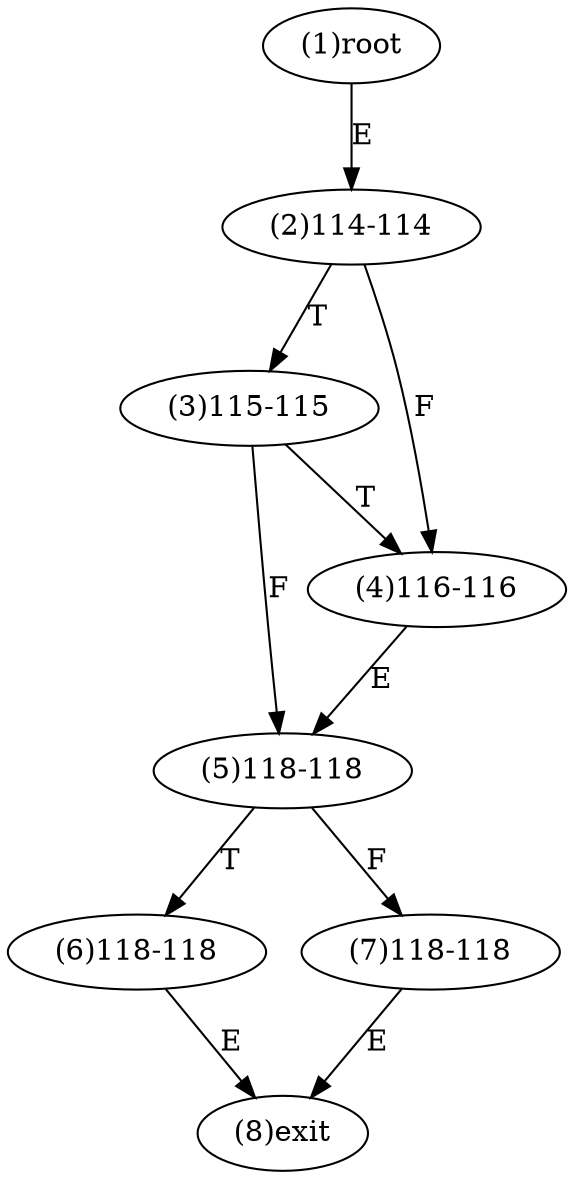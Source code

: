 digraph "" { 
1[ label="(1)root"];
2[ label="(2)114-114"];
3[ label="(3)115-115"];
4[ label="(4)116-116"];
5[ label="(5)118-118"];
6[ label="(6)118-118"];
7[ label="(7)118-118"];
8[ label="(8)exit"];
1->2[ label="E"];
2->4[ label="F"];
2->3[ label="T"];
3->5[ label="F"];
3->4[ label="T"];
4->5[ label="E"];
5->7[ label="F"];
5->6[ label="T"];
6->8[ label="E"];
7->8[ label="E"];
}